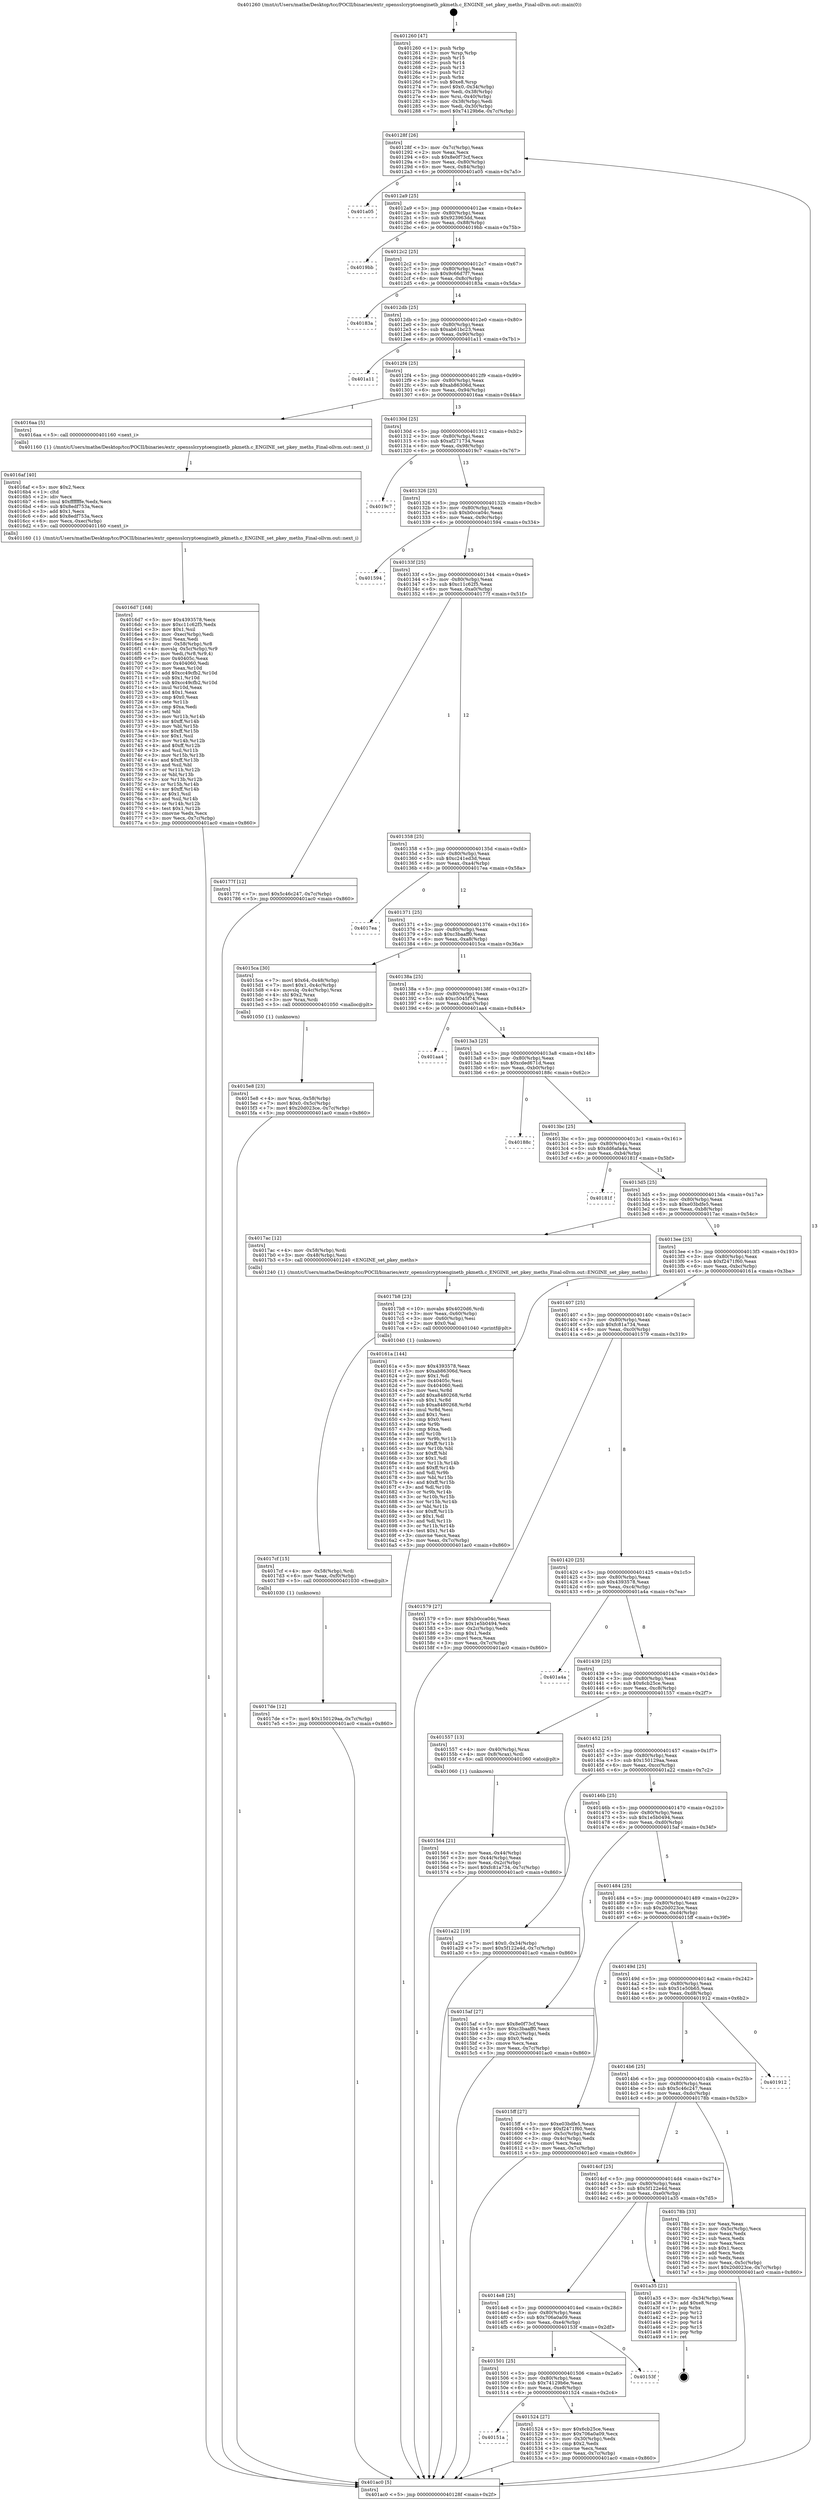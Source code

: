 digraph "0x401260" {
  label = "0x401260 (/mnt/c/Users/mathe/Desktop/tcc/POCII/binaries/extr_opensslcryptoenginetb_pkmeth.c_ENGINE_set_pkey_meths_Final-ollvm.out::main(0))"
  labelloc = "t"
  node[shape=record]

  Entry [label="",width=0.3,height=0.3,shape=circle,fillcolor=black,style=filled]
  "0x40128f" [label="{
     0x40128f [26]\l
     | [instrs]\l
     &nbsp;&nbsp;0x40128f \<+3\>: mov -0x7c(%rbp),%eax\l
     &nbsp;&nbsp;0x401292 \<+2\>: mov %eax,%ecx\l
     &nbsp;&nbsp;0x401294 \<+6\>: sub $0x8e0f73cf,%ecx\l
     &nbsp;&nbsp;0x40129a \<+3\>: mov %eax,-0x80(%rbp)\l
     &nbsp;&nbsp;0x40129d \<+6\>: mov %ecx,-0x84(%rbp)\l
     &nbsp;&nbsp;0x4012a3 \<+6\>: je 0000000000401a05 \<main+0x7a5\>\l
  }"]
  "0x401a05" [label="{
     0x401a05\l
  }", style=dashed]
  "0x4012a9" [label="{
     0x4012a9 [25]\l
     | [instrs]\l
     &nbsp;&nbsp;0x4012a9 \<+5\>: jmp 00000000004012ae \<main+0x4e\>\l
     &nbsp;&nbsp;0x4012ae \<+3\>: mov -0x80(%rbp),%eax\l
     &nbsp;&nbsp;0x4012b1 \<+5\>: sub $0x923963dd,%eax\l
     &nbsp;&nbsp;0x4012b6 \<+6\>: mov %eax,-0x88(%rbp)\l
     &nbsp;&nbsp;0x4012bc \<+6\>: je 00000000004019bb \<main+0x75b\>\l
  }"]
  Exit [label="",width=0.3,height=0.3,shape=circle,fillcolor=black,style=filled,peripheries=2]
  "0x4019bb" [label="{
     0x4019bb\l
  }", style=dashed]
  "0x4012c2" [label="{
     0x4012c2 [25]\l
     | [instrs]\l
     &nbsp;&nbsp;0x4012c2 \<+5\>: jmp 00000000004012c7 \<main+0x67\>\l
     &nbsp;&nbsp;0x4012c7 \<+3\>: mov -0x80(%rbp),%eax\l
     &nbsp;&nbsp;0x4012ca \<+5\>: sub $0x9c66d7f7,%eax\l
     &nbsp;&nbsp;0x4012cf \<+6\>: mov %eax,-0x8c(%rbp)\l
     &nbsp;&nbsp;0x4012d5 \<+6\>: je 000000000040183a \<main+0x5da\>\l
  }"]
  "0x4017de" [label="{
     0x4017de [12]\l
     | [instrs]\l
     &nbsp;&nbsp;0x4017de \<+7\>: movl $0x150129aa,-0x7c(%rbp)\l
     &nbsp;&nbsp;0x4017e5 \<+5\>: jmp 0000000000401ac0 \<main+0x860\>\l
  }"]
  "0x40183a" [label="{
     0x40183a\l
  }", style=dashed]
  "0x4012db" [label="{
     0x4012db [25]\l
     | [instrs]\l
     &nbsp;&nbsp;0x4012db \<+5\>: jmp 00000000004012e0 \<main+0x80\>\l
     &nbsp;&nbsp;0x4012e0 \<+3\>: mov -0x80(%rbp),%eax\l
     &nbsp;&nbsp;0x4012e3 \<+5\>: sub $0xab61bc23,%eax\l
     &nbsp;&nbsp;0x4012e8 \<+6\>: mov %eax,-0x90(%rbp)\l
     &nbsp;&nbsp;0x4012ee \<+6\>: je 0000000000401a11 \<main+0x7b1\>\l
  }"]
  "0x4017cf" [label="{
     0x4017cf [15]\l
     | [instrs]\l
     &nbsp;&nbsp;0x4017cf \<+4\>: mov -0x58(%rbp),%rdi\l
     &nbsp;&nbsp;0x4017d3 \<+6\>: mov %eax,-0xf0(%rbp)\l
     &nbsp;&nbsp;0x4017d9 \<+5\>: call 0000000000401030 \<free@plt\>\l
     | [calls]\l
     &nbsp;&nbsp;0x401030 \{1\} (unknown)\l
  }"]
  "0x401a11" [label="{
     0x401a11\l
  }", style=dashed]
  "0x4012f4" [label="{
     0x4012f4 [25]\l
     | [instrs]\l
     &nbsp;&nbsp;0x4012f4 \<+5\>: jmp 00000000004012f9 \<main+0x99\>\l
     &nbsp;&nbsp;0x4012f9 \<+3\>: mov -0x80(%rbp),%eax\l
     &nbsp;&nbsp;0x4012fc \<+5\>: sub $0xab86306d,%eax\l
     &nbsp;&nbsp;0x401301 \<+6\>: mov %eax,-0x94(%rbp)\l
     &nbsp;&nbsp;0x401307 \<+6\>: je 00000000004016aa \<main+0x44a\>\l
  }"]
  "0x4017b8" [label="{
     0x4017b8 [23]\l
     | [instrs]\l
     &nbsp;&nbsp;0x4017b8 \<+10\>: movabs $0x4020d6,%rdi\l
     &nbsp;&nbsp;0x4017c2 \<+3\>: mov %eax,-0x60(%rbp)\l
     &nbsp;&nbsp;0x4017c5 \<+3\>: mov -0x60(%rbp),%esi\l
     &nbsp;&nbsp;0x4017c8 \<+2\>: mov $0x0,%al\l
     &nbsp;&nbsp;0x4017ca \<+5\>: call 0000000000401040 \<printf@plt\>\l
     | [calls]\l
     &nbsp;&nbsp;0x401040 \{1\} (unknown)\l
  }"]
  "0x4016aa" [label="{
     0x4016aa [5]\l
     | [instrs]\l
     &nbsp;&nbsp;0x4016aa \<+5\>: call 0000000000401160 \<next_i\>\l
     | [calls]\l
     &nbsp;&nbsp;0x401160 \{1\} (/mnt/c/Users/mathe/Desktop/tcc/POCII/binaries/extr_opensslcryptoenginetb_pkmeth.c_ENGINE_set_pkey_meths_Final-ollvm.out::next_i)\l
  }"]
  "0x40130d" [label="{
     0x40130d [25]\l
     | [instrs]\l
     &nbsp;&nbsp;0x40130d \<+5\>: jmp 0000000000401312 \<main+0xb2\>\l
     &nbsp;&nbsp;0x401312 \<+3\>: mov -0x80(%rbp),%eax\l
     &nbsp;&nbsp;0x401315 \<+5\>: sub $0xaf271734,%eax\l
     &nbsp;&nbsp;0x40131a \<+6\>: mov %eax,-0x98(%rbp)\l
     &nbsp;&nbsp;0x401320 \<+6\>: je 00000000004019c7 \<main+0x767\>\l
  }"]
  "0x4016d7" [label="{
     0x4016d7 [168]\l
     | [instrs]\l
     &nbsp;&nbsp;0x4016d7 \<+5\>: mov $0x4393578,%ecx\l
     &nbsp;&nbsp;0x4016dc \<+5\>: mov $0xc11c62f5,%edx\l
     &nbsp;&nbsp;0x4016e1 \<+3\>: mov $0x1,%sil\l
     &nbsp;&nbsp;0x4016e4 \<+6\>: mov -0xec(%rbp),%edi\l
     &nbsp;&nbsp;0x4016ea \<+3\>: imul %eax,%edi\l
     &nbsp;&nbsp;0x4016ed \<+4\>: mov -0x58(%rbp),%r8\l
     &nbsp;&nbsp;0x4016f1 \<+4\>: movslq -0x5c(%rbp),%r9\l
     &nbsp;&nbsp;0x4016f5 \<+4\>: mov %edi,(%r8,%r9,4)\l
     &nbsp;&nbsp;0x4016f9 \<+7\>: mov 0x40405c,%eax\l
     &nbsp;&nbsp;0x401700 \<+7\>: mov 0x404060,%edi\l
     &nbsp;&nbsp;0x401707 \<+3\>: mov %eax,%r10d\l
     &nbsp;&nbsp;0x40170a \<+7\>: add $0xcc49cfb2,%r10d\l
     &nbsp;&nbsp;0x401711 \<+4\>: sub $0x1,%r10d\l
     &nbsp;&nbsp;0x401715 \<+7\>: sub $0xcc49cfb2,%r10d\l
     &nbsp;&nbsp;0x40171c \<+4\>: imul %r10d,%eax\l
     &nbsp;&nbsp;0x401720 \<+3\>: and $0x1,%eax\l
     &nbsp;&nbsp;0x401723 \<+3\>: cmp $0x0,%eax\l
     &nbsp;&nbsp;0x401726 \<+4\>: sete %r11b\l
     &nbsp;&nbsp;0x40172a \<+3\>: cmp $0xa,%edi\l
     &nbsp;&nbsp;0x40172d \<+3\>: setl %bl\l
     &nbsp;&nbsp;0x401730 \<+3\>: mov %r11b,%r14b\l
     &nbsp;&nbsp;0x401733 \<+4\>: xor $0xff,%r14b\l
     &nbsp;&nbsp;0x401737 \<+3\>: mov %bl,%r15b\l
     &nbsp;&nbsp;0x40173a \<+4\>: xor $0xff,%r15b\l
     &nbsp;&nbsp;0x40173e \<+4\>: xor $0x1,%sil\l
     &nbsp;&nbsp;0x401742 \<+3\>: mov %r14b,%r12b\l
     &nbsp;&nbsp;0x401745 \<+4\>: and $0xff,%r12b\l
     &nbsp;&nbsp;0x401749 \<+3\>: and %sil,%r11b\l
     &nbsp;&nbsp;0x40174c \<+3\>: mov %r15b,%r13b\l
     &nbsp;&nbsp;0x40174f \<+4\>: and $0xff,%r13b\l
     &nbsp;&nbsp;0x401753 \<+3\>: and %sil,%bl\l
     &nbsp;&nbsp;0x401756 \<+3\>: or %r11b,%r12b\l
     &nbsp;&nbsp;0x401759 \<+3\>: or %bl,%r13b\l
     &nbsp;&nbsp;0x40175c \<+3\>: xor %r13b,%r12b\l
     &nbsp;&nbsp;0x40175f \<+3\>: or %r15b,%r14b\l
     &nbsp;&nbsp;0x401762 \<+4\>: xor $0xff,%r14b\l
     &nbsp;&nbsp;0x401766 \<+4\>: or $0x1,%sil\l
     &nbsp;&nbsp;0x40176a \<+3\>: and %sil,%r14b\l
     &nbsp;&nbsp;0x40176d \<+3\>: or %r14b,%r12b\l
     &nbsp;&nbsp;0x401770 \<+4\>: test $0x1,%r12b\l
     &nbsp;&nbsp;0x401774 \<+3\>: cmovne %edx,%ecx\l
     &nbsp;&nbsp;0x401777 \<+3\>: mov %ecx,-0x7c(%rbp)\l
     &nbsp;&nbsp;0x40177a \<+5\>: jmp 0000000000401ac0 \<main+0x860\>\l
  }"]
  "0x4019c7" [label="{
     0x4019c7\l
  }", style=dashed]
  "0x401326" [label="{
     0x401326 [25]\l
     | [instrs]\l
     &nbsp;&nbsp;0x401326 \<+5\>: jmp 000000000040132b \<main+0xcb\>\l
     &nbsp;&nbsp;0x40132b \<+3\>: mov -0x80(%rbp),%eax\l
     &nbsp;&nbsp;0x40132e \<+5\>: sub $0xb0cca04c,%eax\l
     &nbsp;&nbsp;0x401333 \<+6\>: mov %eax,-0x9c(%rbp)\l
     &nbsp;&nbsp;0x401339 \<+6\>: je 0000000000401594 \<main+0x334\>\l
  }"]
  "0x4016af" [label="{
     0x4016af [40]\l
     | [instrs]\l
     &nbsp;&nbsp;0x4016af \<+5\>: mov $0x2,%ecx\l
     &nbsp;&nbsp;0x4016b4 \<+1\>: cltd\l
     &nbsp;&nbsp;0x4016b5 \<+2\>: idiv %ecx\l
     &nbsp;&nbsp;0x4016b7 \<+6\>: imul $0xfffffffe,%edx,%ecx\l
     &nbsp;&nbsp;0x4016bd \<+6\>: sub $0x8edf753a,%ecx\l
     &nbsp;&nbsp;0x4016c3 \<+3\>: add $0x1,%ecx\l
     &nbsp;&nbsp;0x4016c6 \<+6\>: add $0x8edf753a,%ecx\l
     &nbsp;&nbsp;0x4016cc \<+6\>: mov %ecx,-0xec(%rbp)\l
     &nbsp;&nbsp;0x4016d2 \<+5\>: call 0000000000401160 \<next_i\>\l
     | [calls]\l
     &nbsp;&nbsp;0x401160 \{1\} (/mnt/c/Users/mathe/Desktop/tcc/POCII/binaries/extr_opensslcryptoenginetb_pkmeth.c_ENGINE_set_pkey_meths_Final-ollvm.out::next_i)\l
  }"]
  "0x401594" [label="{
     0x401594\l
  }", style=dashed]
  "0x40133f" [label="{
     0x40133f [25]\l
     | [instrs]\l
     &nbsp;&nbsp;0x40133f \<+5\>: jmp 0000000000401344 \<main+0xe4\>\l
     &nbsp;&nbsp;0x401344 \<+3\>: mov -0x80(%rbp),%eax\l
     &nbsp;&nbsp;0x401347 \<+5\>: sub $0xc11c62f5,%eax\l
     &nbsp;&nbsp;0x40134c \<+6\>: mov %eax,-0xa0(%rbp)\l
     &nbsp;&nbsp;0x401352 \<+6\>: je 000000000040177f \<main+0x51f\>\l
  }"]
  "0x4015e8" [label="{
     0x4015e8 [23]\l
     | [instrs]\l
     &nbsp;&nbsp;0x4015e8 \<+4\>: mov %rax,-0x58(%rbp)\l
     &nbsp;&nbsp;0x4015ec \<+7\>: movl $0x0,-0x5c(%rbp)\l
     &nbsp;&nbsp;0x4015f3 \<+7\>: movl $0x20d023ce,-0x7c(%rbp)\l
     &nbsp;&nbsp;0x4015fa \<+5\>: jmp 0000000000401ac0 \<main+0x860\>\l
  }"]
  "0x40177f" [label="{
     0x40177f [12]\l
     | [instrs]\l
     &nbsp;&nbsp;0x40177f \<+7\>: movl $0x5c46c247,-0x7c(%rbp)\l
     &nbsp;&nbsp;0x401786 \<+5\>: jmp 0000000000401ac0 \<main+0x860\>\l
  }"]
  "0x401358" [label="{
     0x401358 [25]\l
     | [instrs]\l
     &nbsp;&nbsp;0x401358 \<+5\>: jmp 000000000040135d \<main+0xfd\>\l
     &nbsp;&nbsp;0x40135d \<+3\>: mov -0x80(%rbp),%eax\l
     &nbsp;&nbsp;0x401360 \<+5\>: sub $0xc241ed3d,%eax\l
     &nbsp;&nbsp;0x401365 \<+6\>: mov %eax,-0xa4(%rbp)\l
     &nbsp;&nbsp;0x40136b \<+6\>: je 00000000004017ea \<main+0x58a\>\l
  }"]
  "0x401564" [label="{
     0x401564 [21]\l
     | [instrs]\l
     &nbsp;&nbsp;0x401564 \<+3\>: mov %eax,-0x44(%rbp)\l
     &nbsp;&nbsp;0x401567 \<+3\>: mov -0x44(%rbp),%eax\l
     &nbsp;&nbsp;0x40156a \<+3\>: mov %eax,-0x2c(%rbp)\l
     &nbsp;&nbsp;0x40156d \<+7\>: movl $0xfc81a734,-0x7c(%rbp)\l
     &nbsp;&nbsp;0x401574 \<+5\>: jmp 0000000000401ac0 \<main+0x860\>\l
  }"]
  "0x4017ea" [label="{
     0x4017ea\l
  }", style=dashed]
  "0x401371" [label="{
     0x401371 [25]\l
     | [instrs]\l
     &nbsp;&nbsp;0x401371 \<+5\>: jmp 0000000000401376 \<main+0x116\>\l
     &nbsp;&nbsp;0x401376 \<+3\>: mov -0x80(%rbp),%eax\l
     &nbsp;&nbsp;0x401379 \<+5\>: sub $0xc3baaff0,%eax\l
     &nbsp;&nbsp;0x40137e \<+6\>: mov %eax,-0xa8(%rbp)\l
     &nbsp;&nbsp;0x401384 \<+6\>: je 00000000004015ca \<main+0x36a\>\l
  }"]
  "0x401260" [label="{
     0x401260 [47]\l
     | [instrs]\l
     &nbsp;&nbsp;0x401260 \<+1\>: push %rbp\l
     &nbsp;&nbsp;0x401261 \<+3\>: mov %rsp,%rbp\l
     &nbsp;&nbsp;0x401264 \<+2\>: push %r15\l
     &nbsp;&nbsp;0x401266 \<+2\>: push %r14\l
     &nbsp;&nbsp;0x401268 \<+2\>: push %r13\l
     &nbsp;&nbsp;0x40126a \<+2\>: push %r12\l
     &nbsp;&nbsp;0x40126c \<+1\>: push %rbx\l
     &nbsp;&nbsp;0x40126d \<+7\>: sub $0xe8,%rsp\l
     &nbsp;&nbsp;0x401274 \<+7\>: movl $0x0,-0x34(%rbp)\l
     &nbsp;&nbsp;0x40127b \<+3\>: mov %edi,-0x38(%rbp)\l
     &nbsp;&nbsp;0x40127e \<+4\>: mov %rsi,-0x40(%rbp)\l
     &nbsp;&nbsp;0x401282 \<+3\>: mov -0x38(%rbp),%edi\l
     &nbsp;&nbsp;0x401285 \<+3\>: mov %edi,-0x30(%rbp)\l
     &nbsp;&nbsp;0x401288 \<+7\>: movl $0x74129b6e,-0x7c(%rbp)\l
  }"]
  "0x4015ca" [label="{
     0x4015ca [30]\l
     | [instrs]\l
     &nbsp;&nbsp;0x4015ca \<+7\>: movl $0x64,-0x48(%rbp)\l
     &nbsp;&nbsp;0x4015d1 \<+7\>: movl $0x1,-0x4c(%rbp)\l
     &nbsp;&nbsp;0x4015d8 \<+4\>: movslq -0x4c(%rbp),%rax\l
     &nbsp;&nbsp;0x4015dc \<+4\>: shl $0x2,%rax\l
     &nbsp;&nbsp;0x4015e0 \<+3\>: mov %rax,%rdi\l
     &nbsp;&nbsp;0x4015e3 \<+5\>: call 0000000000401050 \<malloc@plt\>\l
     | [calls]\l
     &nbsp;&nbsp;0x401050 \{1\} (unknown)\l
  }"]
  "0x40138a" [label="{
     0x40138a [25]\l
     | [instrs]\l
     &nbsp;&nbsp;0x40138a \<+5\>: jmp 000000000040138f \<main+0x12f\>\l
     &nbsp;&nbsp;0x40138f \<+3\>: mov -0x80(%rbp),%eax\l
     &nbsp;&nbsp;0x401392 \<+5\>: sub $0xc5045f74,%eax\l
     &nbsp;&nbsp;0x401397 \<+6\>: mov %eax,-0xac(%rbp)\l
     &nbsp;&nbsp;0x40139d \<+6\>: je 0000000000401aa4 \<main+0x844\>\l
  }"]
  "0x401ac0" [label="{
     0x401ac0 [5]\l
     | [instrs]\l
     &nbsp;&nbsp;0x401ac0 \<+5\>: jmp 000000000040128f \<main+0x2f\>\l
  }"]
  "0x401aa4" [label="{
     0x401aa4\l
  }", style=dashed]
  "0x4013a3" [label="{
     0x4013a3 [25]\l
     | [instrs]\l
     &nbsp;&nbsp;0x4013a3 \<+5\>: jmp 00000000004013a8 \<main+0x148\>\l
     &nbsp;&nbsp;0x4013a8 \<+3\>: mov -0x80(%rbp),%eax\l
     &nbsp;&nbsp;0x4013ab \<+5\>: sub $0xcded671d,%eax\l
     &nbsp;&nbsp;0x4013b0 \<+6\>: mov %eax,-0xb0(%rbp)\l
     &nbsp;&nbsp;0x4013b6 \<+6\>: je 000000000040188c \<main+0x62c\>\l
  }"]
  "0x40151a" [label="{
     0x40151a\l
  }", style=dashed]
  "0x40188c" [label="{
     0x40188c\l
  }", style=dashed]
  "0x4013bc" [label="{
     0x4013bc [25]\l
     | [instrs]\l
     &nbsp;&nbsp;0x4013bc \<+5\>: jmp 00000000004013c1 \<main+0x161\>\l
     &nbsp;&nbsp;0x4013c1 \<+3\>: mov -0x80(%rbp),%eax\l
     &nbsp;&nbsp;0x4013c4 \<+5\>: sub $0xdd6afa4a,%eax\l
     &nbsp;&nbsp;0x4013c9 \<+6\>: mov %eax,-0xb4(%rbp)\l
     &nbsp;&nbsp;0x4013cf \<+6\>: je 000000000040181f \<main+0x5bf\>\l
  }"]
  "0x401524" [label="{
     0x401524 [27]\l
     | [instrs]\l
     &nbsp;&nbsp;0x401524 \<+5\>: mov $0x6cb25ce,%eax\l
     &nbsp;&nbsp;0x401529 \<+5\>: mov $0x706a0a09,%ecx\l
     &nbsp;&nbsp;0x40152e \<+3\>: mov -0x30(%rbp),%edx\l
     &nbsp;&nbsp;0x401531 \<+3\>: cmp $0x2,%edx\l
     &nbsp;&nbsp;0x401534 \<+3\>: cmovne %ecx,%eax\l
     &nbsp;&nbsp;0x401537 \<+3\>: mov %eax,-0x7c(%rbp)\l
     &nbsp;&nbsp;0x40153a \<+5\>: jmp 0000000000401ac0 \<main+0x860\>\l
  }"]
  "0x40181f" [label="{
     0x40181f\l
  }", style=dashed]
  "0x4013d5" [label="{
     0x4013d5 [25]\l
     | [instrs]\l
     &nbsp;&nbsp;0x4013d5 \<+5\>: jmp 00000000004013da \<main+0x17a\>\l
     &nbsp;&nbsp;0x4013da \<+3\>: mov -0x80(%rbp),%eax\l
     &nbsp;&nbsp;0x4013dd \<+5\>: sub $0xe03bdfe5,%eax\l
     &nbsp;&nbsp;0x4013e2 \<+6\>: mov %eax,-0xb8(%rbp)\l
     &nbsp;&nbsp;0x4013e8 \<+6\>: je 00000000004017ac \<main+0x54c\>\l
  }"]
  "0x401501" [label="{
     0x401501 [25]\l
     | [instrs]\l
     &nbsp;&nbsp;0x401501 \<+5\>: jmp 0000000000401506 \<main+0x2a6\>\l
     &nbsp;&nbsp;0x401506 \<+3\>: mov -0x80(%rbp),%eax\l
     &nbsp;&nbsp;0x401509 \<+5\>: sub $0x74129b6e,%eax\l
     &nbsp;&nbsp;0x40150e \<+6\>: mov %eax,-0xe8(%rbp)\l
     &nbsp;&nbsp;0x401514 \<+6\>: je 0000000000401524 \<main+0x2c4\>\l
  }"]
  "0x4017ac" [label="{
     0x4017ac [12]\l
     | [instrs]\l
     &nbsp;&nbsp;0x4017ac \<+4\>: mov -0x58(%rbp),%rdi\l
     &nbsp;&nbsp;0x4017b0 \<+3\>: mov -0x48(%rbp),%esi\l
     &nbsp;&nbsp;0x4017b3 \<+5\>: call 0000000000401240 \<ENGINE_set_pkey_meths\>\l
     | [calls]\l
     &nbsp;&nbsp;0x401240 \{1\} (/mnt/c/Users/mathe/Desktop/tcc/POCII/binaries/extr_opensslcryptoenginetb_pkmeth.c_ENGINE_set_pkey_meths_Final-ollvm.out::ENGINE_set_pkey_meths)\l
  }"]
  "0x4013ee" [label="{
     0x4013ee [25]\l
     | [instrs]\l
     &nbsp;&nbsp;0x4013ee \<+5\>: jmp 00000000004013f3 \<main+0x193\>\l
     &nbsp;&nbsp;0x4013f3 \<+3\>: mov -0x80(%rbp),%eax\l
     &nbsp;&nbsp;0x4013f6 \<+5\>: sub $0xf2471f60,%eax\l
     &nbsp;&nbsp;0x4013fb \<+6\>: mov %eax,-0xbc(%rbp)\l
     &nbsp;&nbsp;0x401401 \<+6\>: je 000000000040161a \<main+0x3ba\>\l
  }"]
  "0x40153f" [label="{
     0x40153f\l
  }", style=dashed]
  "0x40161a" [label="{
     0x40161a [144]\l
     | [instrs]\l
     &nbsp;&nbsp;0x40161a \<+5\>: mov $0x4393578,%eax\l
     &nbsp;&nbsp;0x40161f \<+5\>: mov $0xab86306d,%ecx\l
     &nbsp;&nbsp;0x401624 \<+2\>: mov $0x1,%dl\l
     &nbsp;&nbsp;0x401626 \<+7\>: mov 0x40405c,%esi\l
     &nbsp;&nbsp;0x40162d \<+7\>: mov 0x404060,%edi\l
     &nbsp;&nbsp;0x401634 \<+3\>: mov %esi,%r8d\l
     &nbsp;&nbsp;0x401637 \<+7\>: add $0xa8480268,%r8d\l
     &nbsp;&nbsp;0x40163e \<+4\>: sub $0x1,%r8d\l
     &nbsp;&nbsp;0x401642 \<+7\>: sub $0xa8480268,%r8d\l
     &nbsp;&nbsp;0x401649 \<+4\>: imul %r8d,%esi\l
     &nbsp;&nbsp;0x40164d \<+3\>: and $0x1,%esi\l
     &nbsp;&nbsp;0x401650 \<+3\>: cmp $0x0,%esi\l
     &nbsp;&nbsp;0x401653 \<+4\>: sete %r9b\l
     &nbsp;&nbsp;0x401657 \<+3\>: cmp $0xa,%edi\l
     &nbsp;&nbsp;0x40165a \<+4\>: setl %r10b\l
     &nbsp;&nbsp;0x40165e \<+3\>: mov %r9b,%r11b\l
     &nbsp;&nbsp;0x401661 \<+4\>: xor $0xff,%r11b\l
     &nbsp;&nbsp;0x401665 \<+3\>: mov %r10b,%bl\l
     &nbsp;&nbsp;0x401668 \<+3\>: xor $0xff,%bl\l
     &nbsp;&nbsp;0x40166b \<+3\>: xor $0x1,%dl\l
     &nbsp;&nbsp;0x40166e \<+3\>: mov %r11b,%r14b\l
     &nbsp;&nbsp;0x401671 \<+4\>: and $0xff,%r14b\l
     &nbsp;&nbsp;0x401675 \<+3\>: and %dl,%r9b\l
     &nbsp;&nbsp;0x401678 \<+3\>: mov %bl,%r15b\l
     &nbsp;&nbsp;0x40167b \<+4\>: and $0xff,%r15b\l
     &nbsp;&nbsp;0x40167f \<+3\>: and %dl,%r10b\l
     &nbsp;&nbsp;0x401682 \<+3\>: or %r9b,%r14b\l
     &nbsp;&nbsp;0x401685 \<+3\>: or %r10b,%r15b\l
     &nbsp;&nbsp;0x401688 \<+3\>: xor %r15b,%r14b\l
     &nbsp;&nbsp;0x40168b \<+3\>: or %bl,%r11b\l
     &nbsp;&nbsp;0x40168e \<+4\>: xor $0xff,%r11b\l
     &nbsp;&nbsp;0x401692 \<+3\>: or $0x1,%dl\l
     &nbsp;&nbsp;0x401695 \<+3\>: and %dl,%r11b\l
     &nbsp;&nbsp;0x401698 \<+3\>: or %r11b,%r14b\l
     &nbsp;&nbsp;0x40169b \<+4\>: test $0x1,%r14b\l
     &nbsp;&nbsp;0x40169f \<+3\>: cmovne %ecx,%eax\l
     &nbsp;&nbsp;0x4016a2 \<+3\>: mov %eax,-0x7c(%rbp)\l
     &nbsp;&nbsp;0x4016a5 \<+5\>: jmp 0000000000401ac0 \<main+0x860\>\l
  }"]
  "0x401407" [label="{
     0x401407 [25]\l
     | [instrs]\l
     &nbsp;&nbsp;0x401407 \<+5\>: jmp 000000000040140c \<main+0x1ac\>\l
     &nbsp;&nbsp;0x40140c \<+3\>: mov -0x80(%rbp),%eax\l
     &nbsp;&nbsp;0x40140f \<+5\>: sub $0xfc81a734,%eax\l
     &nbsp;&nbsp;0x401414 \<+6\>: mov %eax,-0xc0(%rbp)\l
     &nbsp;&nbsp;0x40141a \<+6\>: je 0000000000401579 \<main+0x319\>\l
  }"]
  "0x4014e8" [label="{
     0x4014e8 [25]\l
     | [instrs]\l
     &nbsp;&nbsp;0x4014e8 \<+5\>: jmp 00000000004014ed \<main+0x28d\>\l
     &nbsp;&nbsp;0x4014ed \<+3\>: mov -0x80(%rbp),%eax\l
     &nbsp;&nbsp;0x4014f0 \<+5\>: sub $0x706a0a09,%eax\l
     &nbsp;&nbsp;0x4014f5 \<+6\>: mov %eax,-0xe4(%rbp)\l
     &nbsp;&nbsp;0x4014fb \<+6\>: je 000000000040153f \<main+0x2df\>\l
  }"]
  "0x401579" [label="{
     0x401579 [27]\l
     | [instrs]\l
     &nbsp;&nbsp;0x401579 \<+5\>: mov $0xb0cca04c,%eax\l
     &nbsp;&nbsp;0x40157e \<+5\>: mov $0x1e5b0494,%ecx\l
     &nbsp;&nbsp;0x401583 \<+3\>: mov -0x2c(%rbp),%edx\l
     &nbsp;&nbsp;0x401586 \<+3\>: cmp $0x1,%edx\l
     &nbsp;&nbsp;0x401589 \<+3\>: cmovl %ecx,%eax\l
     &nbsp;&nbsp;0x40158c \<+3\>: mov %eax,-0x7c(%rbp)\l
     &nbsp;&nbsp;0x40158f \<+5\>: jmp 0000000000401ac0 \<main+0x860\>\l
  }"]
  "0x401420" [label="{
     0x401420 [25]\l
     | [instrs]\l
     &nbsp;&nbsp;0x401420 \<+5\>: jmp 0000000000401425 \<main+0x1c5\>\l
     &nbsp;&nbsp;0x401425 \<+3\>: mov -0x80(%rbp),%eax\l
     &nbsp;&nbsp;0x401428 \<+5\>: sub $0x4393578,%eax\l
     &nbsp;&nbsp;0x40142d \<+6\>: mov %eax,-0xc4(%rbp)\l
     &nbsp;&nbsp;0x401433 \<+6\>: je 0000000000401a4a \<main+0x7ea\>\l
  }"]
  "0x401a35" [label="{
     0x401a35 [21]\l
     | [instrs]\l
     &nbsp;&nbsp;0x401a35 \<+3\>: mov -0x34(%rbp),%eax\l
     &nbsp;&nbsp;0x401a38 \<+7\>: add $0xe8,%rsp\l
     &nbsp;&nbsp;0x401a3f \<+1\>: pop %rbx\l
     &nbsp;&nbsp;0x401a40 \<+2\>: pop %r12\l
     &nbsp;&nbsp;0x401a42 \<+2\>: pop %r13\l
     &nbsp;&nbsp;0x401a44 \<+2\>: pop %r14\l
     &nbsp;&nbsp;0x401a46 \<+2\>: pop %r15\l
     &nbsp;&nbsp;0x401a48 \<+1\>: pop %rbp\l
     &nbsp;&nbsp;0x401a49 \<+1\>: ret\l
  }"]
  "0x401a4a" [label="{
     0x401a4a\l
  }", style=dashed]
  "0x401439" [label="{
     0x401439 [25]\l
     | [instrs]\l
     &nbsp;&nbsp;0x401439 \<+5\>: jmp 000000000040143e \<main+0x1de\>\l
     &nbsp;&nbsp;0x40143e \<+3\>: mov -0x80(%rbp),%eax\l
     &nbsp;&nbsp;0x401441 \<+5\>: sub $0x6cb25ce,%eax\l
     &nbsp;&nbsp;0x401446 \<+6\>: mov %eax,-0xc8(%rbp)\l
     &nbsp;&nbsp;0x40144c \<+6\>: je 0000000000401557 \<main+0x2f7\>\l
  }"]
  "0x4014cf" [label="{
     0x4014cf [25]\l
     | [instrs]\l
     &nbsp;&nbsp;0x4014cf \<+5\>: jmp 00000000004014d4 \<main+0x274\>\l
     &nbsp;&nbsp;0x4014d4 \<+3\>: mov -0x80(%rbp),%eax\l
     &nbsp;&nbsp;0x4014d7 \<+5\>: sub $0x5f122e4d,%eax\l
     &nbsp;&nbsp;0x4014dc \<+6\>: mov %eax,-0xe0(%rbp)\l
     &nbsp;&nbsp;0x4014e2 \<+6\>: je 0000000000401a35 \<main+0x7d5\>\l
  }"]
  "0x401557" [label="{
     0x401557 [13]\l
     | [instrs]\l
     &nbsp;&nbsp;0x401557 \<+4\>: mov -0x40(%rbp),%rax\l
     &nbsp;&nbsp;0x40155b \<+4\>: mov 0x8(%rax),%rdi\l
     &nbsp;&nbsp;0x40155f \<+5\>: call 0000000000401060 \<atoi@plt\>\l
     | [calls]\l
     &nbsp;&nbsp;0x401060 \{1\} (unknown)\l
  }"]
  "0x401452" [label="{
     0x401452 [25]\l
     | [instrs]\l
     &nbsp;&nbsp;0x401452 \<+5\>: jmp 0000000000401457 \<main+0x1f7\>\l
     &nbsp;&nbsp;0x401457 \<+3\>: mov -0x80(%rbp),%eax\l
     &nbsp;&nbsp;0x40145a \<+5\>: sub $0x150129aa,%eax\l
     &nbsp;&nbsp;0x40145f \<+6\>: mov %eax,-0xcc(%rbp)\l
     &nbsp;&nbsp;0x401465 \<+6\>: je 0000000000401a22 \<main+0x7c2\>\l
  }"]
  "0x40178b" [label="{
     0x40178b [33]\l
     | [instrs]\l
     &nbsp;&nbsp;0x40178b \<+2\>: xor %eax,%eax\l
     &nbsp;&nbsp;0x40178d \<+3\>: mov -0x5c(%rbp),%ecx\l
     &nbsp;&nbsp;0x401790 \<+2\>: mov %eax,%edx\l
     &nbsp;&nbsp;0x401792 \<+2\>: sub %ecx,%edx\l
     &nbsp;&nbsp;0x401794 \<+2\>: mov %eax,%ecx\l
     &nbsp;&nbsp;0x401796 \<+3\>: sub $0x1,%ecx\l
     &nbsp;&nbsp;0x401799 \<+2\>: add %ecx,%edx\l
     &nbsp;&nbsp;0x40179b \<+2\>: sub %edx,%eax\l
     &nbsp;&nbsp;0x40179d \<+3\>: mov %eax,-0x5c(%rbp)\l
     &nbsp;&nbsp;0x4017a0 \<+7\>: movl $0x20d023ce,-0x7c(%rbp)\l
     &nbsp;&nbsp;0x4017a7 \<+5\>: jmp 0000000000401ac0 \<main+0x860\>\l
  }"]
  "0x401a22" [label="{
     0x401a22 [19]\l
     | [instrs]\l
     &nbsp;&nbsp;0x401a22 \<+7\>: movl $0x0,-0x34(%rbp)\l
     &nbsp;&nbsp;0x401a29 \<+7\>: movl $0x5f122e4d,-0x7c(%rbp)\l
     &nbsp;&nbsp;0x401a30 \<+5\>: jmp 0000000000401ac0 \<main+0x860\>\l
  }"]
  "0x40146b" [label="{
     0x40146b [25]\l
     | [instrs]\l
     &nbsp;&nbsp;0x40146b \<+5\>: jmp 0000000000401470 \<main+0x210\>\l
     &nbsp;&nbsp;0x401470 \<+3\>: mov -0x80(%rbp),%eax\l
     &nbsp;&nbsp;0x401473 \<+5\>: sub $0x1e5b0494,%eax\l
     &nbsp;&nbsp;0x401478 \<+6\>: mov %eax,-0xd0(%rbp)\l
     &nbsp;&nbsp;0x40147e \<+6\>: je 00000000004015af \<main+0x34f\>\l
  }"]
  "0x4014b6" [label="{
     0x4014b6 [25]\l
     | [instrs]\l
     &nbsp;&nbsp;0x4014b6 \<+5\>: jmp 00000000004014bb \<main+0x25b\>\l
     &nbsp;&nbsp;0x4014bb \<+3\>: mov -0x80(%rbp),%eax\l
     &nbsp;&nbsp;0x4014be \<+5\>: sub $0x5c46c247,%eax\l
     &nbsp;&nbsp;0x4014c3 \<+6\>: mov %eax,-0xdc(%rbp)\l
     &nbsp;&nbsp;0x4014c9 \<+6\>: je 000000000040178b \<main+0x52b\>\l
  }"]
  "0x4015af" [label="{
     0x4015af [27]\l
     | [instrs]\l
     &nbsp;&nbsp;0x4015af \<+5\>: mov $0x8e0f73cf,%eax\l
     &nbsp;&nbsp;0x4015b4 \<+5\>: mov $0xc3baaff0,%ecx\l
     &nbsp;&nbsp;0x4015b9 \<+3\>: mov -0x2c(%rbp),%edx\l
     &nbsp;&nbsp;0x4015bc \<+3\>: cmp $0x0,%edx\l
     &nbsp;&nbsp;0x4015bf \<+3\>: cmove %ecx,%eax\l
     &nbsp;&nbsp;0x4015c2 \<+3\>: mov %eax,-0x7c(%rbp)\l
     &nbsp;&nbsp;0x4015c5 \<+5\>: jmp 0000000000401ac0 \<main+0x860\>\l
  }"]
  "0x401484" [label="{
     0x401484 [25]\l
     | [instrs]\l
     &nbsp;&nbsp;0x401484 \<+5\>: jmp 0000000000401489 \<main+0x229\>\l
     &nbsp;&nbsp;0x401489 \<+3\>: mov -0x80(%rbp),%eax\l
     &nbsp;&nbsp;0x40148c \<+5\>: sub $0x20d023ce,%eax\l
     &nbsp;&nbsp;0x401491 \<+6\>: mov %eax,-0xd4(%rbp)\l
     &nbsp;&nbsp;0x401497 \<+6\>: je 00000000004015ff \<main+0x39f\>\l
  }"]
  "0x401912" [label="{
     0x401912\l
  }", style=dashed]
  "0x4015ff" [label="{
     0x4015ff [27]\l
     | [instrs]\l
     &nbsp;&nbsp;0x4015ff \<+5\>: mov $0xe03bdfe5,%eax\l
     &nbsp;&nbsp;0x401604 \<+5\>: mov $0xf2471f60,%ecx\l
     &nbsp;&nbsp;0x401609 \<+3\>: mov -0x5c(%rbp),%edx\l
     &nbsp;&nbsp;0x40160c \<+3\>: cmp -0x4c(%rbp),%edx\l
     &nbsp;&nbsp;0x40160f \<+3\>: cmovl %ecx,%eax\l
     &nbsp;&nbsp;0x401612 \<+3\>: mov %eax,-0x7c(%rbp)\l
     &nbsp;&nbsp;0x401615 \<+5\>: jmp 0000000000401ac0 \<main+0x860\>\l
  }"]
  "0x40149d" [label="{
     0x40149d [25]\l
     | [instrs]\l
     &nbsp;&nbsp;0x40149d \<+5\>: jmp 00000000004014a2 \<main+0x242\>\l
     &nbsp;&nbsp;0x4014a2 \<+3\>: mov -0x80(%rbp),%eax\l
     &nbsp;&nbsp;0x4014a5 \<+5\>: sub $0x51e50b65,%eax\l
     &nbsp;&nbsp;0x4014aa \<+6\>: mov %eax,-0xd8(%rbp)\l
     &nbsp;&nbsp;0x4014b0 \<+6\>: je 0000000000401912 \<main+0x6b2\>\l
  }"]
  Entry -> "0x401260" [label=" 1"]
  "0x40128f" -> "0x401a05" [label=" 0"]
  "0x40128f" -> "0x4012a9" [label=" 14"]
  "0x401a35" -> Exit [label=" 1"]
  "0x4012a9" -> "0x4019bb" [label=" 0"]
  "0x4012a9" -> "0x4012c2" [label=" 14"]
  "0x401a22" -> "0x401ac0" [label=" 1"]
  "0x4012c2" -> "0x40183a" [label=" 0"]
  "0x4012c2" -> "0x4012db" [label=" 14"]
  "0x4017de" -> "0x401ac0" [label=" 1"]
  "0x4012db" -> "0x401a11" [label=" 0"]
  "0x4012db" -> "0x4012f4" [label=" 14"]
  "0x4017cf" -> "0x4017de" [label=" 1"]
  "0x4012f4" -> "0x4016aa" [label=" 1"]
  "0x4012f4" -> "0x40130d" [label=" 13"]
  "0x4017b8" -> "0x4017cf" [label=" 1"]
  "0x40130d" -> "0x4019c7" [label=" 0"]
  "0x40130d" -> "0x401326" [label=" 13"]
  "0x4017ac" -> "0x4017b8" [label=" 1"]
  "0x401326" -> "0x401594" [label=" 0"]
  "0x401326" -> "0x40133f" [label=" 13"]
  "0x40178b" -> "0x401ac0" [label=" 1"]
  "0x40133f" -> "0x40177f" [label=" 1"]
  "0x40133f" -> "0x401358" [label=" 12"]
  "0x40177f" -> "0x401ac0" [label=" 1"]
  "0x401358" -> "0x4017ea" [label=" 0"]
  "0x401358" -> "0x401371" [label=" 12"]
  "0x4016d7" -> "0x401ac0" [label=" 1"]
  "0x401371" -> "0x4015ca" [label=" 1"]
  "0x401371" -> "0x40138a" [label=" 11"]
  "0x4016af" -> "0x4016d7" [label=" 1"]
  "0x40138a" -> "0x401aa4" [label=" 0"]
  "0x40138a" -> "0x4013a3" [label=" 11"]
  "0x4016aa" -> "0x4016af" [label=" 1"]
  "0x4013a3" -> "0x40188c" [label=" 0"]
  "0x4013a3" -> "0x4013bc" [label=" 11"]
  "0x40161a" -> "0x401ac0" [label=" 1"]
  "0x4013bc" -> "0x40181f" [label=" 0"]
  "0x4013bc" -> "0x4013d5" [label=" 11"]
  "0x4015ff" -> "0x401ac0" [label=" 2"]
  "0x4013d5" -> "0x4017ac" [label=" 1"]
  "0x4013d5" -> "0x4013ee" [label=" 10"]
  "0x4015ca" -> "0x4015e8" [label=" 1"]
  "0x4013ee" -> "0x40161a" [label=" 1"]
  "0x4013ee" -> "0x401407" [label=" 9"]
  "0x4015af" -> "0x401ac0" [label=" 1"]
  "0x401407" -> "0x401579" [label=" 1"]
  "0x401407" -> "0x401420" [label=" 8"]
  "0x401564" -> "0x401ac0" [label=" 1"]
  "0x401420" -> "0x401a4a" [label=" 0"]
  "0x401420" -> "0x401439" [label=" 8"]
  "0x401557" -> "0x401564" [label=" 1"]
  "0x401439" -> "0x401557" [label=" 1"]
  "0x401439" -> "0x401452" [label=" 7"]
  "0x401260" -> "0x40128f" [label=" 1"]
  "0x401452" -> "0x401a22" [label=" 1"]
  "0x401452" -> "0x40146b" [label=" 6"]
  "0x401524" -> "0x401ac0" [label=" 1"]
  "0x40146b" -> "0x4015af" [label=" 1"]
  "0x40146b" -> "0x401484" [label=" 5"]
  "0x401501" -> "0x401524" [label=" 1"]
  "0x401484" -> "0x4015ff" [label=" 2"]
  "0x401484" -> "0x40149d" [label=" 3"]
  "0x4015e8" -> "0x401ac0" [label=" 1"]
  "0x40149d" -> "0x401912" [label=" 0"]
  "0x40149d" -> "0x4014b6" [label=" 3"]
  "0x401501" -> "0x40151a" [label=" 0"]
  "0x4014b6" -> "0x40178b" [label=" 1"]
  "0x4014b6" -> "0x4014cf" [label=" 2"]
  "0x401ac0" -> "0x40128f" [label=" 13"]
  "0x4014cf" -> "0x401a35" [label=" 1"]
  "0x4014cf" -> "0x4014e8" [label=" 1"]
  "0x401579" -> "0x401ac0" [label=" 1"]
  "0x4014e8" -> "0x40153f" [label=" 0"]
  "0x4014e8" -> "0x401501" [label=" 1"]
}
